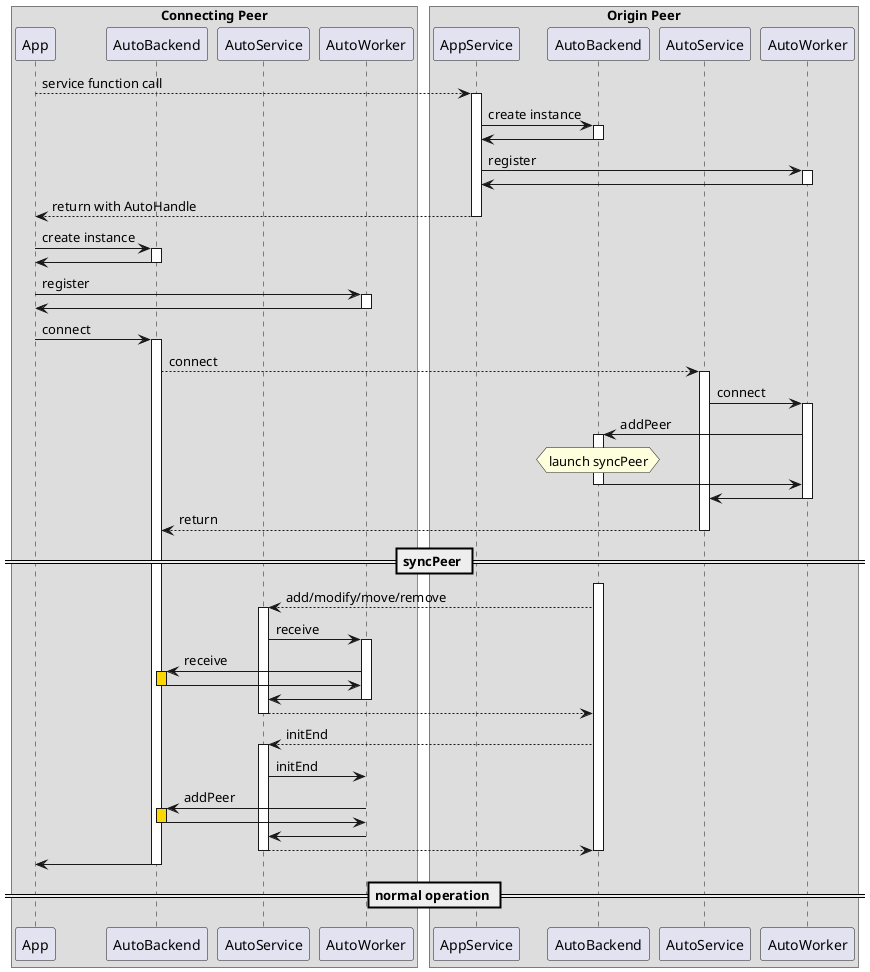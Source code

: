 @startuml
!pragma teoz true

box Connecting Peer
participant App as c.app
participant AutoBackend as c.backend
participant AutoService as c.service
participant AutoWorker as c.worker
endbox

box Origin Peer
participant AppService as o.app.service
participant AutoBackend as o.backend

participant "AutoService" as o.service
participant "AutoWorker" as o.worker
endbox

c.app --> o.app.service : service function call
activate o.app.service

o.app.service -> o.backend : create instance
activate o.backend
o.backend -> o.app.service
deactivate o.backend

o.app.service -> o.worker : register
activate o.worker
o.worker -> o.app.service
deactivate o.worker
o.app.service --> c.app : return with AutoHandle
deactivate o.app.service

c.app -> c.backend : create instance
activate c.backend
c.backend -> c.app
deactivate c.backend

c.app -> c.worker : register
activate c.worker
c.worker -> c.app
deactivate c.worker

c.app -> c.backend : connect
activate c.backend
c.backend --> o.service : connect
activate o.service
o.service -> o.worker : connect
activate o.worker
o.worker -> o.backend : addPeer
activate o.backend
hnote over o.backend : launch syncPeer
o.backend -> o.worker
deactivate o.backend
o.worker -> o.service
deactivate o.worker
o.service --> c.backend : return
deactivate o.service

== syncPeer ==

activate o.backend
o.backend --> c.service : add/modify/move/remove
activate c.service

c.service -> c.worker : receive
activate c.worker

c.worker -> c.backend : receive
activate c.backend #gold
c.backend -> c.worker
deactivate c.backend #gold

c.worker -> c.service
deactivate c.worker
c.service --> o.backend
deactivate c.service

o.backend --> c.service : initEnd
activate c.service
c.service -> c.worker : initEnd
c.worker -> c.backend : addPeer
activate c.backend #gold
c.backend -> c.worker
deactivate c.backend #gold
c.worker -> c.service
c.service --> o.backend
deactivate c.service
deactivate o.backend
c.backend -> c.app
deactivate c.backend

== normal operation ==
@enduml